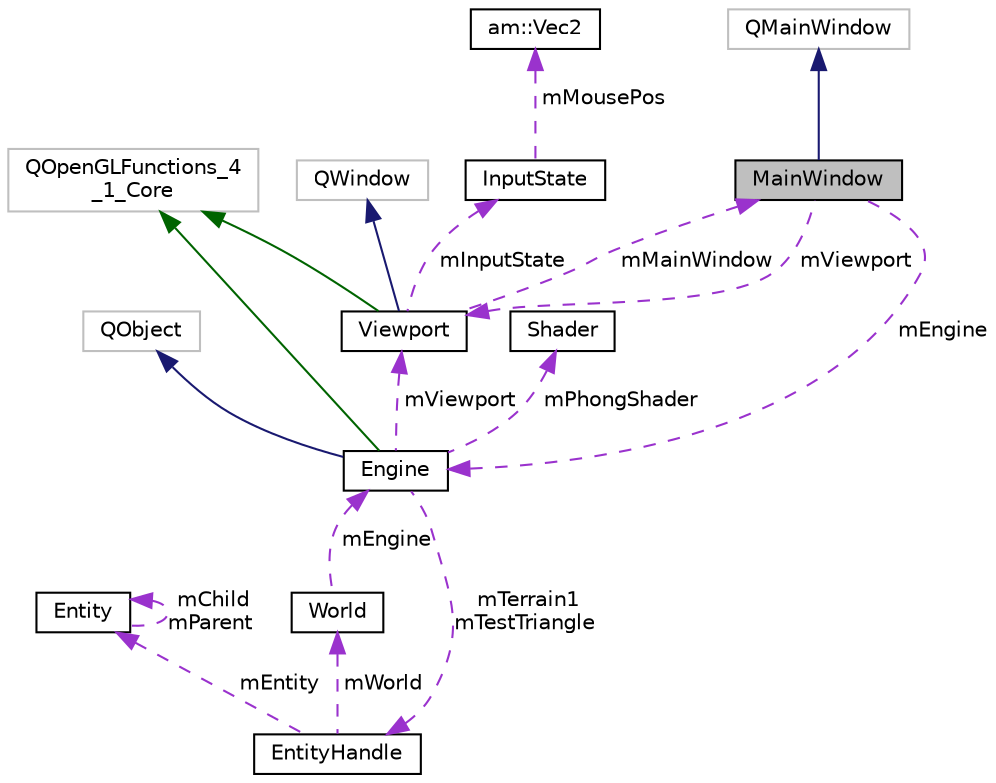 digraph "MainWindow"
{
  edge [fontname="Helvetica",fontsize="10",labelfontname="Helvetica",labelfontsize="10"];
  node [fontname="Helvetica",fontsize="10",shape=record];
  Node2 [label="MainWindow",height=0.2,width=0.4,color="black", fillcolor="grey75", style="filled", fontcolor="black"];
  Node3 -> Node2 [dir="back",color="midnightblue",fontsize="10",style="solid",fontname="Helvetica"];
  Node3 [label="QMainWindow",height=0.2,width=0.4,color="grey75", fillcolor="white", style="filled"];
  Node4 -> Node2 [dir="back",color="darkorchid3",fontsize="10",style="dashed",label=" mEngine" ,fontname="Helvetica"];
  Node4 [label="Engine",height=0.2,width=0.4,color="black", fillcolor="white", style="filled",URL="$class_engine.html"];
  Node5 -> Node4 [dir="back",color="midnightblue",fontsize="10",style="solid",fontname="Helvetica"];
  Node5 [label="QObject",height=0.2,width=0.4,color="grey75", fillcolor="white", style="filled"];
  Node6 -> Node4 [dir="back",color="darkgreen",fontsize="10",style="solid",fontname="Helvetica"];
  Node6 [label="QOpenGLFunctions_4\l_1_Core",height=0.2,width=0.4,color="grey75", fillcolor="white", style="filled"];
  Node7 -> Node4 [dir="back",color="darkorchid3",fontsize="10",style="dashed",label=" mTerrain1\nmTestTriangle" ,fontname="Helvetica"];
  Node7 [label="EntityHandle",height=0.2,width=0.4,color="black", fillcolor="white", style="filled",URL="$struct_entity_handle.html"];
  Node8 -> Node7 [dir="back",color="darkorchid3",fontsize="10",style="dashed",label=" mEntity" ,fontname="Helvetica"];
  Node8 [label="Entity",height=0.2,width=0.4,color="black", fillcolor="white", style="filled",URL="$struct_entity.html"];
  Node8 -> Node8 [dir="back",color="darkorchid3",fontsize="10",style="dashed",label=" mChild\nmParent" ,fontname="Helvetica"];
  Node9 -> Node7 [dir="back",color="darkorchid3",fontsize="10",style="dashed",label=" mWorld" ,fontname="Helvetica"];
  Node9 [label="World",height=0.2,width=0.4,color="black", fillcolor="white", style="filled",URL="$class_world.html",tooltip="The World class is used to provide connection between the ECS systems, managers and entity/component ..."];
  Node4 -> Node9 [dir="back",color="darkorchid3",fontsize="10",style="dashed",label=" mEngine" ,fontname="Helvetica"];
  Node10 -> Node4 [dir="back",color="darkorchid3",fontsize="10",style="dashed",label=" mPhongShader" ,fontname="Helvetica"];
  Node10 [label="Shader",height=0.2,width=0.4,color="black", fillcolor="white", style="filled",URL="$class_shader.html"];
  Node11 -> Node4 [dir="back",color="darkorchid3",fontsize="10",style="dashed",label=" mViewport" ,fontname="Helvetica"];
  Node11 [label="Viewport",height=0.2,width=0.4,color="black", fillcolor="white", style="filled",URL="$class_viewport.html"];
  Node12 -> Node11 [dir="back",color="midnightblue",fontsize="10",style="solid",fontname="Helvetica"];
  Node12 [label="QWindow",height=0.2,width=0.4,color="grey75", fillcolor="white", style="filled"];
  Node6 -> Node11 [dir="back",color="darkgreen",fontsize="10",style="solid",fontname="Helvetica"];
  Node13 -> Node11 [dir="back",color="darkorchid3",fontsize="10",style="dashed",label=" mInputState" ,fontname="Helvetica"];
  Node13 [label="InputState",height=0.2,width=0.4,color="black", fillcolor="white", style="filled",URL="$struct_input_state.html"];
  Node14 -> Node13 [dir="back",color="darkorchid3",fontsize="10",style="dashed",label=" mMousePos" ,fontname="Helvetica"];
  Node14 [label="am::Vec2",height=0.2,width=0.4,color="black", fillcolor="white", style="filled",URL="$structam_1_1_vec2.html"];
  Node2 -> Node11 [dir="back",color="darkorchid3",fontsize="10",style="dashed",label=" mMainWindow" ,fontname="Helvetica"];
  Node11 -> Node2 [dir="back",color="darkorchid3",fontsize="10",style="dashed",label=" mViewport" ,fontname="Helvetica"];
}
